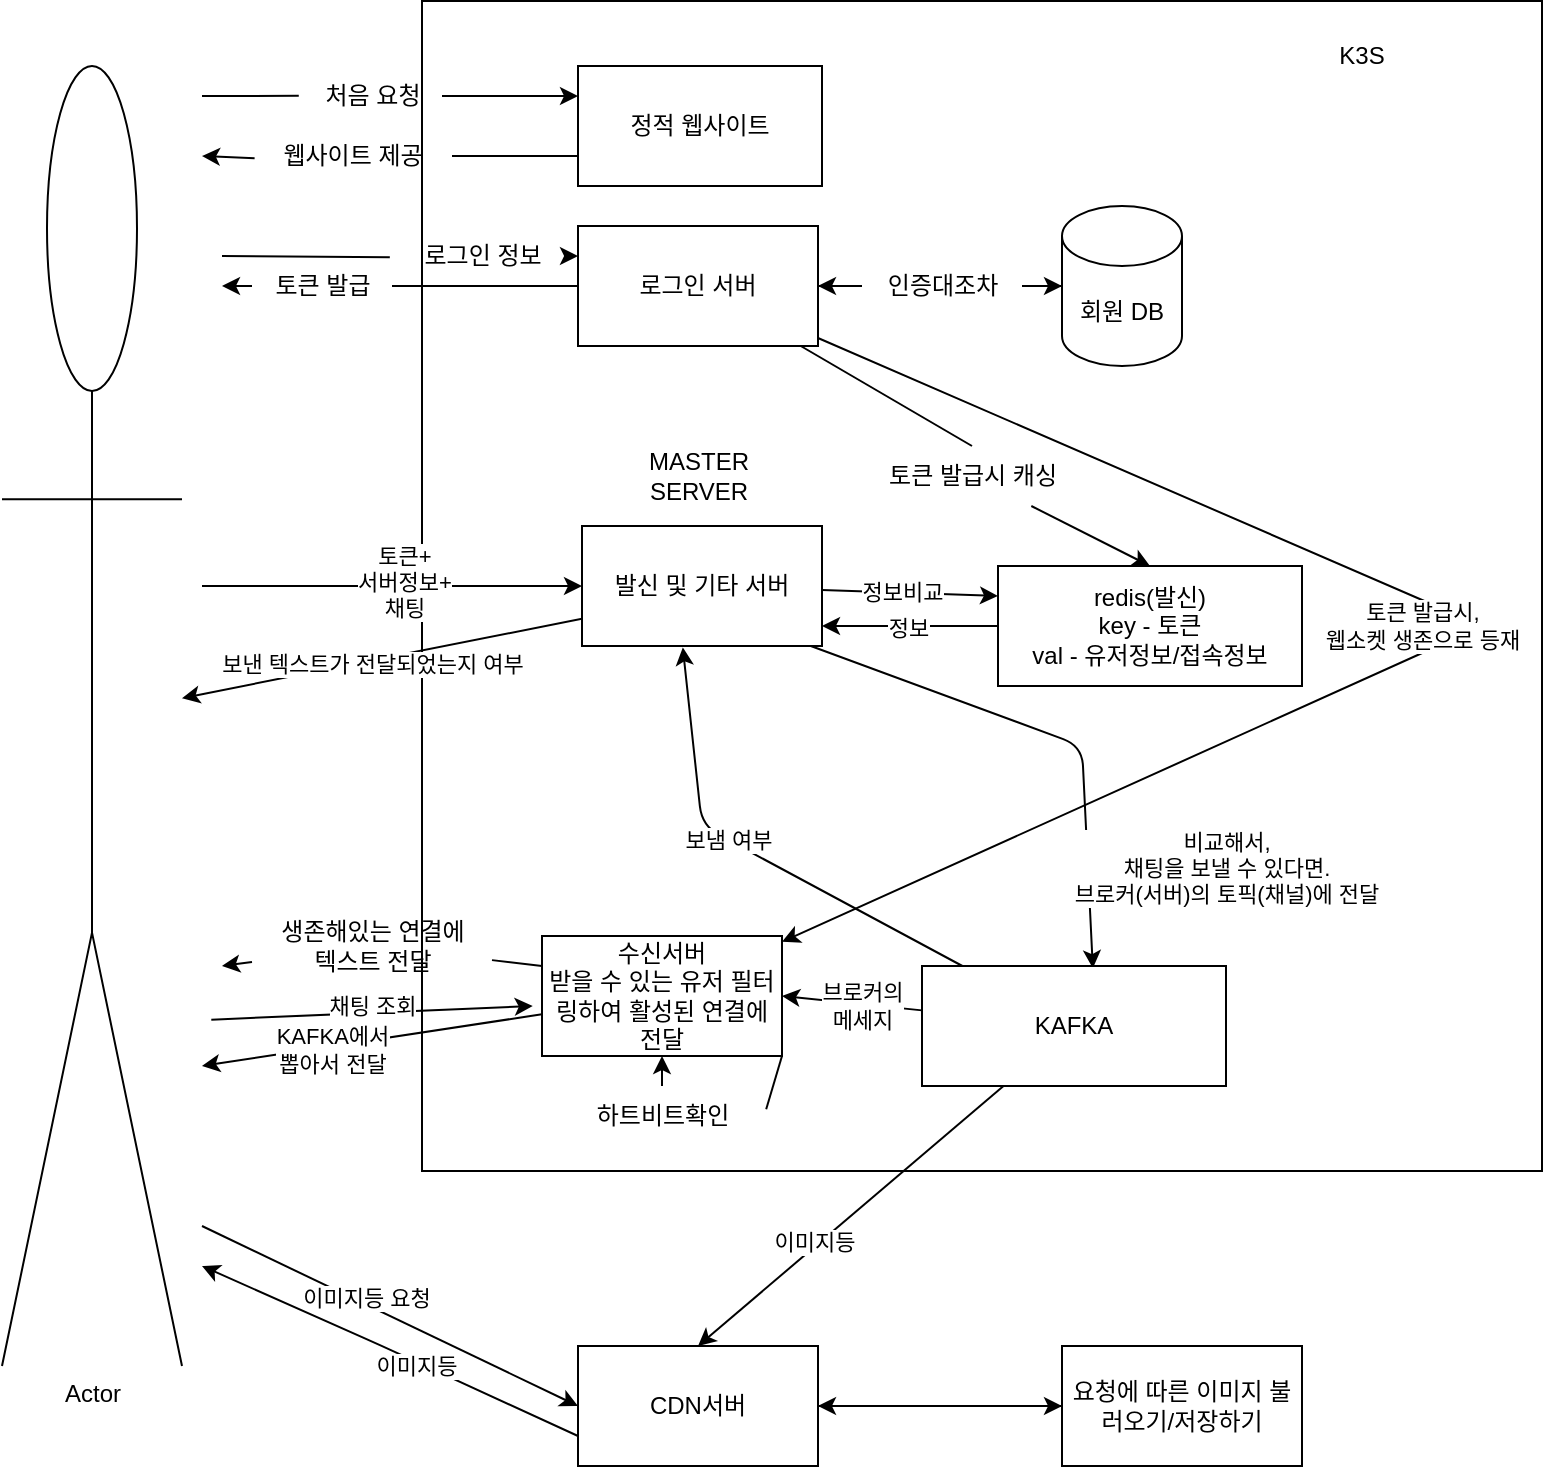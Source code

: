 <mxfile>
    <diagram id="khsPVaG8tn4TvIWuG0dd" name="페이지-1">
        <mxGraphModel dx="1030" dy="425" grid="1" gridSize="10" guides="1" tooltips="1" connect="1" arrows="1" fold="1" page="1" pageScale="1" pageWidth="827" pageHeight="1169" math="0" shadow="0">
            <root>
                <mxCell id="0"/>
                <mxCell id="1" parent="0"/>
                <mxCell id="78" value="" style="rounded=0;whiteSpace=wrap;html=1;" vertex="1" parent="1">
                    <mxGeometry x="260" y="57.5" width="560" height="585" as="geometry"/>
                </mxCell>
                <mxCell id="4" style="edgeStyle=none;html=1;entryX=0;entryY=0.25;entryDx=0;entryDy=0;startArrow=none;" edge="1" parent="1" source="5" target="3">
                    <mxGeometry relative="1" as="geometry">
                        <mxPoint x="150" y="105" as="sourcePoint"/>
                        <mxPoint x="320" y="40" as="targetPoint"/>
                    </mxGeometry>
                </mxCell>
                <mxCell id="10" style="edgeStyle=none;html=1;entryX=0;entryY=0.25;entryDx=0;entryDy=0;startArrow=none;" edge="1" parent="1" source="11" target="8">
                    <mxGeometry relative="1" as="geometry">
                        <mxPoint x="160" y="185" as="sourcePoint"/>
                    </mxGeometry>
                </mxCell>
                <mxCell id="43" style="edgeStyle=none;html=1;entryX=0;entryY=0.5;entryDx=0;entryDy=0;" edge="1" parent="1" target="25">
                    <mxGeometry relative="1" as="geometry">
                        <mxPoint x="150" y="670" as="sourcePoint"/>
                    </mxGeometry>
                </mxCell>
                <mxCell id="44" value="이미지등&amp;nbsp;요청" style="edgeLabel;html=1;align=center;verticalAlign=middle;resizable=0;points=[];" vertex="1" connectable="0" parent="43">
                    <mxGeometry x="-0.139" y="3" relative="1" as="geometry">
                        <mxPoint as="offset"/>
                    </mxGeometry>
                </mxCell>
                <mxCell id="50" style="edgeStyle=none;html=1;entryX=0;entryY=0.5;entryDx=0;entryDy=0;" edge="1" parent="1" target="23">
                    <mxGeometry relative="1" as="geometry">
                        <mxPoint x="150" y="350" as="sourcePoint"/>
                    </mxGeometry>
                </mxCell>
                <mxCell id="53" value="토큰+&lt;br&gt;서버정보+&lt;br&gt;채팅" style="edgeLabel;html=1;align=center;verticalAlign=middle;resizable=0;points=[];" vertex="1" connectable="0" parent="50">
                    <mxGeometry x="0.062" y="2" relative="1" as="geometry">
                        <mxPoint as="offset"/>
                    </mxGeometry>
                </mxCell>
                <mxCell id="83" style="edgeStyle=none;html=1;entryX=0.006;entryY=0.649;entryDx=0;entryDy=0;entryPerimeter=0;" edge="1" parent="1">
                    <mxGeometry relative="1" as="geometry">
                        <mxPoint x="154.64" y="566.822" as="sourcePoint"/>
                        <mxPoint x="315.36" y="560.0" as="targetPoint"/>
                    </mxGeometry>
                </mxCell>
                <mxCell id="84" value="채팅 조회" style="edgeLabel;html=1;align=center;verticalAlign=middle;resizable=0;points=[];" vertex="1" connectable="0" parent="83">
                    <mxGeometry x="-0.236" y="2" relative="1" as="geometry">
                        <mxPoint x="19" y="-2" as="offset"/>
                    </mxGeometry>
                </mxCell>
                <mxCell id="2" value="Actor" style="shape=umlActor;verticalLabelPosition=bottom;verticalAlign=top;html=1;outlineConnect=0;" vertex="1" parent="1">
                    <mxGeometry x="50" y="90" width="90" height="650" as="geometry"/>
                </mxCell>
                <mxCell id="6" style="edgeStyle=none;html=1;exitX=0.013;exitY=0.538;exitDx=0;exitDy=0;startArrow=none;exitPerimeter=0;" edge="1" parent="1" source="7">
                    <mxGeometry relative="1" as="geometry">
                        <mxPoint x="150" y="135" as="targetPoint"/>
                    </mxGeometry>
                </mxCell>
                <mxCell id="3" value="정적 웹사이트" style="rounded=0;whiteSpace=wrap;html=1;" vertex="1" parent="1">
                    <mxGeometry x="338" y="90" width="122" height="60" as="geometry"/>
                </mxCell>
                <mxCell id="13" style="edgeStyle=none;html=1;entryX=0;entryY=0.5;entryDx=0;entryDy=0;entryPerimeter=0;startArrow=none;" edge="1" parent="1" source="14" target="12">
                    <mxGeometry relative="1" as="geometry"/>
                </mxCell>
                <mxCell id="16" style="edgeStyle=none;html=1;entryX=0.5;entryY=0;entryDx=0;entryDy=0;startArrow=none;" edge="1" parent="1" source="22" target="21">
                    <mxGeometry relative="1" as="geometry">
                        <mxPoint x="400" y="280" as="targetPoint"/>
                    </mxGeometry>
                </mxCell>
                <mxCell id="18" style="edgeStyle=none;html=1;startArrow=none;" edge="1" parent="1" source="19">
                    <mxGeometry relative="1" as="geometry">
                        <mxPoint x="160" y="200" as="targetPoint"/>
                    </mxGeometry>
                </mxCell>
                <mxCell id="67" style="edgeStyle=none;html=1;" edge="1" parent="1" source="8" target="24">
                    <mxGeometry relative="1" as="geometry">
                        <Array as="points">
                            <mxPoint x="790" y="370"/>
                        </Array>
                    </mxGeometry>
                </mxCell>
                <mxCell id="68" value="토큰 발급시,&lt;br&gt;웹소켓 생존으로 등재" style="edgeLabel;html=1;align=center;verticalAlign=middle;resizable=0;points=[];" vertex="1" connectable="0" parent="67">
                    <mxGeometry x="-0.05" y="-1" relative="1" as="geometry">
                        <mxPoint x="-23" y="2" as="offset"/>
                    </mxGeometry>
                </mxCell>
                <mxCell id="8" value="로그인 서버" style="rounded=0;whiteSpace=wrap;html=1;" vertex="1" parent="1">
                    <mxGeometry x="338" y="170" width="120" height="60" as="geometry"/>
                </mxCell>
                <mxCell id="15" style="edgeStyle=none;html=1;entryX=1;entryY=0.5;entryDx=0;entryDy=0;startArrow=none;" edge="1" parent="1" source="14" target="8">
                    <mxGeometry relative="1" as="geometry"/>
                </mxCell>
                <mxCell id="12" value="회원 DB" style="shape=cylinder3;whiteSpace=wrap;html=1;boundedLbl=1;backgroundOutline=1;size=15;" vertex="1" parent="1">
                    <mxGeometry x="580" y="160" width="60" height="80" as="geometry"/>
                </mxCell>
                <mxCell id="54" style="edgeStyle=none;html=1;entryX=1;entryY=0.833;entryDx=0;entryDy=0;entryPerimeter=0;" edge="1" parent="1" source="21" target="23">
                    <mxGeometry relative="1" as="geometry">
                        <Array as="points">
                            <mxPoint x="510" y="370"/>
                        </Array>
                    </mxGeometry>
                </mxCell>
                <mxCell id="65" value="정보" style="edgeLabel;html=1;align=center;verticalAlign=middle;resizable=0;points=[];" vertex="1" connectable="0" parent="54">
                    <mxGeometry x="0.024" y="1" relative="1" as="geometry">
                        <mxPoint as="offset"/>
                    </mxGeometry>
                </mxCell>
                <mxCell id="21" value="redis(발신)&lt;br&gt;key - 토큰&lt;br&gt;val - 유저정보/접속정보" style="rounded=0;whiteSpace=wrap;html=1;" vertex="1" parent="1">
                    <mxGeometry x="548" y="340" width="152" height="60" as="geometry"/>
                </mxCell>
                <mxCell id="37" style="edgeStyle=none;html=1;entryX=0.562;entryY=0.018;entryDx=0;entryDy=0;entryPerimeter=0;" edge="1" parent="1" target="33">
                    <mxGeometry relative="1" as="geometry">
                        <mxPoint x="454.4" y="380" as="sourcePoint"/>
                        <mxPoint x="640" y="525" as="targetPoint"/>
                        <Array as="points">
                            <mxPoint x="590" y="430"/>
                        </Array>
                    </mxGeometry>
                </mxCell>
                <mxCell id="66" value="비교해서,&lt;br&gt;채팅을 보낼 수 있다면.&lt;br&gt;브로커(서버)의 토픽(채널)에 전달" style="edgeLabel;html=1;align=center;verticalAlign=middle;resizable=0;points=[];" vertex="1" connectable="0" parent="37">
                    <mxGeometry x="-0.358" y="-1" relative="1" as="geometry">
                        <mxPoint x="131" y="81" as="offset"/>
                    </mxGeometry>
                </mxCell>
                <mxCell id="48" style="edgeStyle=none;html=1;entryX=0;entryY=0.25;entryDx=0;entryDy=0;" edge="1" parent="1" source="23" target="21">
                    <mxGeometry relative="1" as="geometry"/>
                </mxCell>
                <mxCell id="49" value="정보비교" style="edgeLabel;html=1;align=center;verticalAlign=middle;resizable=0;points=[];" vertex="1" connectable="0" parent="48">
                    <mxGeometry x="-0.206" y="1" relative="1" as="geometry">
                        <mxPoint x="5" y="1" as="offset"/>
                    </mxGeometry>
                </mxCell>
                <mxCell id="69" style="edgeStyle=none;html=1;" edge="1" parent="1" target="2">
                    <mxGeometry relative="1" as="geometry">
                        <mxPoint x="360" y="362.4" as="sourcePoint"/>
                        <mxPoint x="170" y="377.6" as="targetPoint"/>
                    </mxGeometry>
                </mxCell>
                <mxCell id="70" value="보낸 텍스트가 전달되었는지 여부" style="edgeLabel;html=1;align=center;verticalAlign=middle;resizable=0;points=[];" vertex="1" connectable="0" parent="69">
                    <mxGeometry x="0.194" relative="1" as="geometry">
                        <mxPoint x="6" as="offset"/>
                    </mxGeometry>
                </mxCell>
                <mxCell id="23" value="발신 및 기타 서버" style="rounded=0;whiteSpace=wrap;html=1;" vertex="1" parent="1">
                    <mxGeometry x="340" y="320" width="120" height="60" as="geometry"/>
                </mxCell>
                <mxCell id="34" style="edgeStyle=none;html=1;startArrow=none;" edge="1" parent="1" source="41">
                    <mxGeometry relative="1" as="geometry">
                        <mxPoint x="160" y="540" as="targetPoint"/>
                    </mxGeometry>
                </mxCell>
                <mxCell id="86" style="edgeStyle=none;html=1;" edge="1" parent="1" source="24">
                    <mxGeometry relative="1" as="geometry">
                        <mxPoint x="150" y="590" as="targetPoint"/>
                    </mxGeometry>
                </mxCell>
                <mxCell id="88" value="KAFKA에서 &lt;br&gt;뽑아서 전달" style="edgeLabel;html=1;align=center;verticalAlign=middle;resizable=0;points=[];" vertex="1" connectable="0" parent="86">
                    <mxGeometry x="0.246" y="2" relative="1" as="geometry">
                        <mxPoint as="offset"/>
                    </mxGeometry>
                </mxCell>
                <mxCell id="24" value="수신서버&lt;br&gt;받을 수 있는 유저 필터링하여 활성된 연결에 전달" style="rounded=0;whiteSpace=wrap;html=1;" vertex="1" parent="1">
                    <mxGeometry x="320" y="525" width="120" height="60" as="geometry"/>
                </mxCell>
                <mxCell id="29" value="" style="edgeStyle=none;html=1;" edge="1" parent="1" source="25" target="28">
                    <mxGeometry relative="1" as="geometry"/>
                </mxCell>
                <mxCell id="45" style="edgeStyle=none;html=1;exitX=0;exitY=0.75;exitDx=0;exitDy=0;" edge="1" parent="1" source="25">
                    <mxGeometry relative="1" as="geometry">
                        <mxPoint x="150" y="690" as="targetPoint"/>
                        <Array as="points">
                            <mxPoint x="240" y="730"/>
                        </Array>
                    </mxGeometry>
                </mxCell>
                <mxCell id="46" value="이미지등" style="edgeLabel;html=1;align=center;verticalAlign=middle;resizable=0;points=[];" vertex="1" connectable="0" parent="45">
                    <mxGeometry x="-0.14" y="2" relative="1" as="geometry">
                        <mxPoint as="offset"/>
                    </mxGeometry>
                </mxCell>
                <mxCell id="25" value="CDN서버" style="rounded=0;whiteSpace=wrap;html=1;" vertex="1" parent="1">
                    <mxGeometry x="338" y="730" width="120" height="60" as="geometry"/>
                </mxCell>
                <mxCell id="30" value="" style="edgeStyle=none;html=1;" edge="1" parent="1" source="28" target="25">
                    <mxGeometry relative="1" as="geometry"/>
                </mxCell>
                <mxCell id="28" value="요청에 따른 이미지 불러오기/저장하기" style="whiteSpace=wrap;html=1;rounded=0;" vertex="1" parent="1">
                    <mxGeometry x="580" y="730" width="120" height="60" as="geometry"/>
                </mxCell>
                <mxCell id="38" style="edgeStyle=none;html=1;entryX=0.5;entryY=0;entryDx=0;entryDy=0;" edge="1" parent="1" source="33" target="25">
                    <mxGeometry relative="1" as="geometry"/>
                </mxCell>
                <mxCell id="47" value="이미지등" style="edgeLabel;html=1;align=center;verticalAlign=middle;resizable=0;points=[];" vertex="1" connectable="0" parent="38">
                    <mxGeometry x="0.224" y="-2" relative="1" as="geometry">
                        <mxPoint as="offset"/>
                    </mxGeometry>
                </mxCell>
                <mxCell id="71" style="edgeStyle=none;html=1;entryX=0.42;entryY=1.012;entryDx=0;entryDy=0;entryPerimeter=0;" edge="1" parent="1" source="33" target="23">
                    <mxGeometry relative="1" as="geometry">
                        <Array as="points">
                            <mxPoint x="400" y="470"/>
                        </Array>
                    </mxGeometry>
                </mxCell>
                <mxCell id="72" value="보냄 여부" style="edgeLabel;html=1;align=center;verticalAlign=middle;resizable=0;points=[];" vertex="1" connectable="0" parent="71">
                    <mxGeometry x="0.121" relative="1" as="geometry">
                        <mxPoint as="offset"/>
                    </mxGeometry>
                </mxCell>
                <mxCell id="33" value="KAFKA" style="whiteSpace=wrap;html=1;" vertex="1" parent="1">
                    <mxGeometry x="510" y="540" width="152" height="60" as="geometry"/>
                </mxCell>
                <mxCell id="40" value="" style="edgeStyle=none;html=1;endArrow=none;exitX=0;exitY=0.25;exitDx=0;exitDy=0;" edge="1" parent="1" source="24" target="41">
                    <mxGeometry relative="1" as="geometry">
                        <mxPoint x="339" y="538.682" as="sourcePoint"/>
                        <mxPoint x="160" y="490" as="targetPoint"/>
                    </mxGeometry>
                </mxCell>
                <mxCell id="41" value="생존해있는 연결에&lt;br&gt;텍스트 전달" style="text;html=1;align=center;verticalAlign=middle;resizable=0;points=[];autosize=1;strokeColor=none;fillColor=none;" vertex="1" parent="1">
                    <mxGeometry x="175" y="510" width="120" height="40" as="geometry"/>
                </mxCell>
                <mxCell id="55" value="" style="edgeStyle=none;html=1;entryX=0.5;entryY=0;entryDx=0;entryDy=0;endArrow=none;" edge="1" parent="1" source="8" target="22">
                    <mxGeometry relative="1" as="geometry">
                        <mxPoint x="624" y="340" as="targetPoint"/>
                        <mxPoint x="446.429" y="230" as="sourcePoint"/>
                    </mxGeometry>
                </mxCell>
                <mxCell id="22" value="토큰 발급시 캐싱" style="text;html=1;align=center;verticalAlign=middle;resizable=0;points=[];autosize=1;strokeColor=none;fillColor=none;" vertex="1" parent="1">
                    <mxGeometry x="480" y="280" width="110" height="30" as="geometry"/>
                </mxCell>
                <mxCell id="56" value="" style="edgeStyle=none;html=1;entryX=1;entryY=0.5;entryDx=0;entryDy=0;endArrow=none;" edge="1" parent="1" source="12" target="14">
                    <mxGeometry relative="1" as="geometry">
                        <mxPoint x="580" y="200" as="sourcePoint"/>
                        <mxPoint x="458" y="200" as="targetPoint"/>
                    </mxGeometry>
                </mxCell>
                <mxCell id="57" value="" style="edgeStyle=none;html=1;entryX=0;entryY=0.5;entryDx=0;entryDy=0;entryPerimeter=0;endArrow=none;" edge="1" parent="1" source="8" target="14">
                    <mxGeometry relative="1" as="geometry">
                        <mxPoint x="458" y="200" as="sourcePoint"/>
                        <mxPoint x="580" y="200" as="targetPoint"/>
                    </mxGeometry>
                </mxCell>
                <mxCell id="14" value="인증대조차" style="text;html=1;align=center;verticalAlign=middle;resizable=0;points=[];autosize=1;strokeColor=none;fillColor=none;" vertex="1" parent="1">
                    <mxGeometry x="480" y="185" width="80" height="30" as="geometry"/>
                </mxCell>
                <mxCell id="58" value="" style="edgeStyle=none;html=1;entryX=-0.012;entryY=0.522;entryDx=0;entryDy=0;endArrow=none;entryPerimeter=0;" edge="1" parent="1" target="11">
                    <mxGeometry relative="1" as="geometry">
                        <mxPoint x="160" y="185" as="sourcePoint"/>
                        <mxPoint x="338" y="185" as="targetPoint"/>
                    </mxGeometry>
                </mxCell>
                <mxCell id="11" value="로그인 정보" style="text;html=1;align=center;verticalAlign=middle;resizable=0;points=[];autosize=1;strokeColor=none;fillColor=none;" vertex="1" parent="1">
                    <mxGeometry x="245" y="170" width="90" height="30" as="geometry"/>
                </mxCell>
                <mxCell id="59" value="" style="edgeStyle=none;html=1;endArrow=none;" edge="1" parent="1" source="8" target="19">
                    <mxGeometry relative="1" as="geometry">
                        <mxPoint x="160" y="200" as="targetPoint"/>
                        <mxPoint x="338" y="200" as="sourcePoint"/>
                    </mxGeometry>
                </mxCell>
                <mxCell id="19" value="토큰 발급" style="text;html=1;align=center;verticalAlign=middle;resizable=0;points=[];autosize=1;strokeColor=none;fillColor=none;" vertex="1" parent="1">
                    <mxGeometry x="175" y="185" width="70" height="30" as="geometry"/>
                </mxCell>
                <mxCell id="61" value="" style="edgeStyle=none;html=1;entryX=-0.023;entryY=0.497;entryDx=0;entryDy=0;endArrow=none;entryPerimeter=0;" edge="1" parent="1" target="5">
                    <mxGeometry relative="1" as="geometry">
                        <mxPoint x="150" y="105" as="sourcePoint"/>
                        <mxPoint x="338" y="105" as="targetPoint"/>
                    </mxGeometry>
                </mxCell>
                <mxCell id="5" value="처음 요청" style="text;html=1;align=center;verticalAlign=middle;resizable=0;points=[];autosize=1;strokeColor=none;fillColor=none;" vertex="1" parent="1">
                    <mxGeometry x="200" y="90" width="70" height="30" as="geometry"/>
                </mxCell>
                <mxCell id="63" value="" style="edgeStyle=none;html=1;exitX=0;exitY=0.75;exitDx=0;exitDy=0;endArrow=none;" edge="1" parent="1" source="3" target="7">
                    <mxGeometry relative="1" as="geometry">
                        <mxPoint x="338" y="135" as="sourcePoint"/>
                        <mxPoint x="150" y="135" as="targetPoint"/>
                    </mxGeometry>
                </mxCell>
                <mxCell id="7" value="웹사이트 제공" style="text;html=1;align=center;verticalAlign=middle;resizable=0;points=[];autosize=1;strokeColor=none;fillColor=none;" vertex="1" parent="1">
                    <mxGeometry x="175" y="120" width="100" height="30" as="geometry"/>
                </mxCell>
                <mxCell id="74" value="MASTER&lt;br&gt;SERVER" style="text;html=1;align=center;verticalAlign=middle;resizable=0;points=[];autosize=1;strokeColor=none;fillColor=none;" vertex="1" parent="1">
                    <mxGeometry x="363" y="275" width="70" height="40" as="geometry"/>
                </mxCell>
                <mxCell id="77" value="" style="edgeStyle=none;html=1;entryX=1.021;entryY=0.387;entryDx=0;entryDy=0;endArrow=none;entryPerimeter=0;exitX=1;exitY=1;exitDx=0;exitDy=0;" edge="1" parent="1" source="24" target="76">
                    <mxGeometry relative="1" as="geometry">
                        <mxPoint x="380" y="585" as="targetPoint"/>
                        <mxPoint x="320" y="562.5" as="sourcePoint"/>
                        <Array as="points"/>
                    </mxGeometry>
                </mxCell>
                <mxCell id="81" style="edgeStyle=none;html=1;" edge="1" parent="1" source="76" target="24">
                    <mxGeometry relative="1" as="geometry"/>
                </mxCell>
                <mxCell id="76" value="하트비트확인" style="text;html=1;align=center;verticalAlign=middle;resizable=0;points=[];autosize=1;strokeColor=none;fillColor=none;" vertex="1" parent="1">
                    <mxGeometry x="330" y="600" width="100" height="30" as="geometry"/>
                </mxCell>
                <mxCell id="80" value="K3S" style="text;html=1;strokeColor=none;fillColor=none;align=center;verticalAlign=middle;whiteSpace=wrap;rounded=0;" vertex="1" parent="1">
                    <mxGeometry x="700" y="70" width="60" height="30" as="geometry"/>
                </mxCell>
                <mxCell id="64" style="edgeStyle=none;html=1;entryX=1;entryY=0.5;entryDx=0;entryDy=0;" edge="1" parent="1" source="33" target="24">
                    <mxGeometry relative="1" as="geometry"/>
                </mxCell>
                <mxCell id="82" value="브로커의 &lt;br&gt;메세지" style="edgeLabel;html=1;align=center;verticalAlign=middle;resizable=0;points=[];" vertex="1" connectable="0" parent="64">
                    <mxGeometry x="0.196" y="1" relative="1" as="geometry">
                        <mxPoint x="12" y="1" as="offset"/>
                    </mxGeometry>
                </mxCell>
            </root>
        </mxGraphModel>
    </diagram>
</mxfile>